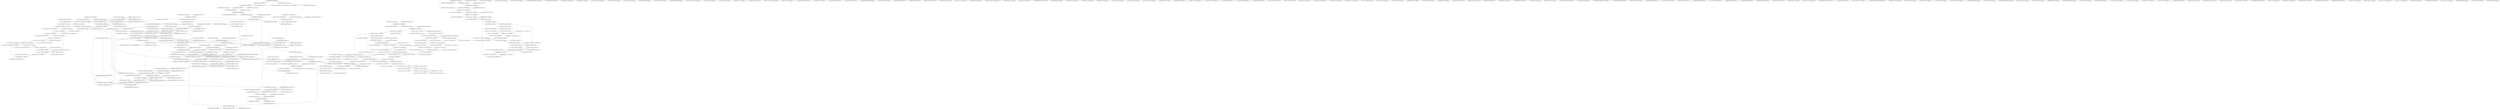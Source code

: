 digraph G {
    "010000000000000000010000000000000000000_37-75:26-LEN:39" -> "0000000000000000000000000000_57-85:15-LEN:28";
    "010000000000000000010000000000000000000_37-75:26-LEN:39" -> "00000000000000000000_57-76:830-LEN:20";
    "00000000000000110000000100_6-31:273-LEN:26" -> "0000000110000000100000_13-35:11-LEN:22";
    "00000000000000110000000100_6-31:273-LEN:26" -> "00000001100000001001_13-32:235-LEN:20";
    "00000000000001100000_7-27:11-LEN:20" -> "00000000000001100000_7-27:11-LEN:20";
    "00110001100000010000_55-75:11-LEN:20" -> "00110001100000010000_55-75:11-LEN:20";
    "0111100111000000110101_55-77:12-LEN:22" -> "0111100111000000110101_55-77:12-LEN:22";
    "001000010000000100111_14-34:179-LEN:21" -> "10000100000001001111_16-35:160-LEN:20";
    "001000010000000100111_14-34:179-LEN:21" -> "100001000000010011110100001111_16-46:12-LEN:30";
    "000010000000100111110100001_17-43:183-LEN:27" -> "00001001111101000011111101010001100001_25-63:15-LEN:38";
    "000010000000100111110100001_17-43:183-LEN:27" -> "00001001111101000011_25-44:173-LEN:20";
    "0000101000001100000001_51-73:11-LEN:22" -> "0000101000001100000001_51-73:11-LEN:22";
    "00000100000000000000000000_33-59:24-LEN:26" -> "00000000000000000000_41-60:938-LEN:20";
    "00000100000000000000000000_33-59:24-LEN:26" -> "0000000000000000000000000_41-66:12-LEN:25";
    "10000000000000010001100000_1-27:40-LEN:26" -> "00000000100011000000_8-28:49-LEN:20";
    "00000000000010000100_3-23:11-LEN:20" -> "000000000001000010000000_5-28:226-LEN:24";
    "0001000110010001000000000000000_22-53:16-LEN:31" -> "0001000000000000000000_34-56:36-LEN:22";
    "01010001100001100111_50-69:198-LEN:20" -> "1010001100001100111100_51-72:194-LEN:22";
    "01010001100001100111_50-69:198-LEN:20" -> "10100011000011001110011_51-74:12-LEN:23";
    "010000010001111111111_31-51:212-LEN:21" -> "000001000111111111100_33-53:244-LEN:21";
    "00000000000001010000110000000_42-71:11-LEN:29" -> "00000000000001010000110000000_42-71:11-LEN:29";
    "100000000011110000110110000100_1-31:17-LEN:30" -> "1110000110110000100101110100101_13-43:133-LEN:31";
    "0010000100000000000000_31-53:18-LEN:22" -> "000010000000000000000000000000_34-64:25-LEN:30";
    "1111010000111111101010_32-54:13-LEN:22" -> "1010000111111101010001_36-57:195-LEN:22";
    "00000000010000000000000_39-61:11-LEN:23" -> "00000000010000000000000_39-61:11-LEN:23";
    "0001100001100111100110_54-75:198-LEN:22" -> "110000110011110011011_57-77:197-LEN:21";
    "0001100001100111100110_54-75:198-LEN:22" -> "1100001100111100110111_57-79:11-LEN:22";
    "000110000001000011110_59-80:11-LEN:21" -> "000110000001000011110_59-80:11-LEN:21";
    "00000000000000000000_4-23:335-LEN:20" -> "00000000000000000000_5-24:351-LEN:20";
    "00000100000000000000000_32-55:19-LEN:23" -> "010000000000000000010000000000000000000_37-75:26-LEN:39";
    "00000100000000000000000_32-55:19-LEN:23" -> "01000000000000000000_37-56:811-LEN:20";
    "00000100000000000000000_32-55:19-LEN:23" -> "01000000000000000000000000000000000000_37-75:28-LEN:38";
    "00001000000000000000_33-53:20-LEN:20" -> "0001000000000000000000_34-56:36-LEN:22";
    "11000000000000100001_1-21:12-LEN:20" -> "11000000000000100001_1-21:12-LEN:20";
    "001110000001010111100101_61-85:12-LEN:24" -> "001110000001010111100101_61-85:12-LEN:24";
    "01000010000000000000_32-51:521-LEN:20" -> "10000100000000000000_33-52:520-LEN:20";
    "0000110000001000011110111_59-83:212-LEN:25" -> "000000100001111011111010_65-88:149-LEN:24";
    "1111101000001100001100_45-66:11-LEN:22" -> "1111101000001100001100_45-66:11-LEN:22";
    "0001000000000000000000000000000000_35-69:31-LEN:34" -> "000000000000000000000000000000000000_51-87:23-LEN:36";
    "0001000000000000000000000000000000_35-69:31-LEN:34" -> "00000000000000000000_51-70:798-LEN:20";
    "00000000000010000000000000_26-52:11-LEN:26" -> "00000100000000000000_33-53:32-LEN:20";
    "00001100000000100011_59-78:392-LEN:20" -> "000110000000010001111000_60-83:353-LEN:24";
    "00001100000000100011_59-78:392-LEN:20" -> "00011000000001000111000000_60-86:13-LEN:26";
    "0000000000000000000000_35-57:31-LEN:22" -> "00000000000000000000_39-59:21-LEN:20";
    "0000000000000000000000_35-57:31-LEN:22" -> "00000000000000000000_39-58:850-LEN:20";
    "10100001111110101000110000110011_36-68:13-LEN:32" -> "01010001100001100111_50-69:198-LEN:20";
    "10100001111110101000110000110011_36-68:13-LEN:32" -> "010100011000011001110011011_50-77:14-LEN:27";
    "00000001000000010001111111111_22-51:12-LEN:29" -> "000001000111111111100_33-53:244-LEN:21";
    "0110010000100000000000_28-49:197-LEN:22" -> "00100001000000000000_31-50:406-LEN:20";
    "0110010000100000000000_28-49:197-LEN:22" -> "0010000100000000000000_31-53:18-LEN:22";
    "00000100100000100011_24-43:246-LEN:20" -> "00001001000001000111_25-44:210-LEN:20";
    "00000100100000100011_24-43:246-LEN:20" -> "00001001000001000111111111000001100001_25-63:15-LEN:38";
    "0000000111011100000110010000_9-36:168-LEN:28" -> "10111000001100100000_18-37:193-LEN:20";
    "00000000000000000000_3-22:282-LEN:20" -> "00000000000000000000_4-23:335-LEN:20";
    "00000000000000000000_3-22:282-LEN:20" -> "000000000000000000000_4-25:11-LEN:21";
    "00001001000001000111_25-44:210-LEN:20" -> "00010010000010001110_26-45:14-LEN:20";
    "00001001000001000111_25-44:210-LEN:20" -> "000100100000100011111_26-46:200-LEN:21";
    "000001000111111111000_33-54:11-LEN:21" -> "000001000111111111000_33-54:11-LEN:21";
    "000010000000000000100_34-54:12-LEN:21" -> "000010000000000000100_34-54:12-LEN:21";
    "101000011001110101000_36-56:11-LEN:21" -> "101000011001110101000_36-56:11-LEN:21";
    "00000010001111000000_67-86:400-LEN:20" -> "000001000111100000000_68-88:227-LEN:21";
    "00000010001111000000_67-86:400-LEN:20" -> "000001000111100000011_68-88:51-LEN:21";
    "10000000000000000001000000010000001000111100000_39-85:137-LEN:47" -> "00000010001111000000_67-86:400-LEN:20";
    "000110000000010001111000_60-83:353-LEN:24" -> "000000001000111100000_65-85:344-LEN:21";
    "000110000000010001111000_60-83:353-LEN:24" -> "000000001000111100000_65-86:12-LEN:21";
    "000000000000000000000000_42-66:11-LEN:24" -> "000000000000000000000000_42-66:11-LEN:24";
    "01100001101001000011100000000000000000_19-56:118-LEN:38" -> "11000000000000000000_38-57:159-LEN:20";
    "00010001100001001010100001000000000000_13-50:57-LEN:38" -> "01000010000000000000_32-51:521-LEN:20";
    "00010001100001001010100001000000000000_13-50:57-LEN:38" -> "010000100000000000000_32-53:19-LEN:21";
    "000001000000000000000000000000000_33-66:20-LEN:33" -> "00000000000000000000000000000000_48-80:18-LEN:32";
    "000001000000000000000000000000000_33-66:20-LEN:33" -> "000000000000000000010000000_48-74:15-LEN:27";
    "000001000000000000000000000000000_33-66:20-LEN:33" -> "00000000000000000000_48-67:776-LEN:20";
    "00000000000000000000_5-24:351-LEN:20" -> "000000000000000000000_6-26:380-LEN:21";
    "010011111010000111111010100011000_28-61:16-LEN:33" -> "011111101010001100001100_42-66:24-LEN:24";
    "000100000000000000000000000_35-62:27-LEN:27" -> "00000000000000000000_44-63:887-LEN:20";
    "000100000000000000000000000_35-62:27-LEN:27" -> "0000000000000000000000000000000000000_44-81:14-LEN:37";
    "000100000000000000000000000_35-62:27-LEN:27" -> "0000000000000000000110000000010_44-74:37-LEN:31";
    "0001010110010000100000000_22-46:14-LEN:25" -> "0110010000100000000000_28-49:197-LEN:22";
    "1010000111111101010001_36-57:195-LEN:22" -> "0000111111101010001100_39-60:211-LEN:22";
    "1000000000111110000110_1-22:179-LEN:22" -> "0000000111110000110000000100101110100101_4-43:99-LEN:40";
    "1000000000111110000110_1-22:179-LEN:22" -> "0000000111110000110110000100_4-31:137-LEN:28";
    "00000001001000001000_22-41:246-LEN:20" -> "00000010010000010001_23-42:262-LEN:20";
    "00000001001000001000_22-41:246-LEN:20" -> "00000010010000010000_23-42:16-LEN:20";
    "010000100000000000000_32-53:11-LEN:21" -> "0000100000000000000000000000000_34-65:24-LEN:31";
    "0000011000011000000100001_52-76:277-LEN:25" -> "10000110000001000010_58-77:13-LEN:20";
    "0000011000011000000100001_52-76:277-LEN:25" -> "10000110000001000011_58-77:282-LEN:20";
    "1010000000000000000110_1-22:188-LEN:22" -> "000000000000000011000_4-24:246-LEN:21";
    "1010000000000000000110_1-22:188-LEN:22" -> "0000000000000000110000001001000_4-35:13-LEN:31";
    "110111000001001000001000000000_17-47:20-LEN:30" -> "100100000100000000000_29-49:267-LEN:21";
    "000000000000000000000_6-26:380-LEN:21" -> "00000000000000000000000000000_8-37:12-LEN:29";
    "000000000000000000000_6-26:380-LEN:21" -> "0000000000000000000000000_8-32:364-LEN:25";
    "01001000000001111111111000001_28-57:13-LEN:29" -> "0001111111111000001100001_39-63:240-LEN:25";
    "000010010111010101111111010_25-52:12-LEN:27" -> "000010010111010101111111010_25-52:12-LEN:27";
    "01111111101000110000_42-62:11-LEN:20" -> "01111111101000110000_42-62:11-LEN:20";
    "11100000111111101010_34-54:11-LEN:20" -> "11100000111111101010_34-54:11-LEN:20";
    "00000001000000011011100000110010000_1-36:15-LEN:35" -> "10111000001100100000_18-37:193-LEN:20";
    "000000000001000010000000_5-28:226-LEN:24" -> "00000010000100000000011_10-33:11-LEN:23";
    "000000000001000010000000_5-28:226-LEN:24" -> "00000010000100000001001_10-32:208-LEN:23";
    "001000000000000000010_36-56:317-LEN:21" -> "10000000000000000101_38-57:316-LEN:20";
    "001000000000000000010_36-56:317-LEN:21" -> "100000000000000001000000011_38-64:20-LEN:27";
    "10000100000001001111_16-35:160-LEN:20" -> "000010000000100111110100001_17-43:183-LEN:27";
    "10000100000001001111_16-35:160-LEN:20" -> "00001000000010011110_17-37:11-LEN:20";
    "00011111111110000001000011000000100001_39-76:14-LEN:38" -> "10000110000001000010_58-77:13-LEN:20";
    "00011111111110000001000011000000100001_39-76:14-LEN:38" -> "10000110000001000011_58-77:282-LEN:20";
    "00100101101001011111_27-47:11-LEN:20" -> "00100101101001011111_27-47:11-LEN:20";
    "001000000011101100000_6-27:12-LEN:21" -> "001000000011101100000_6-27:12-LEN:21";
    "0000100101101001011111110101_25-53:13-LEN:28" -> "0000100101101001011111110101_25-53:13-LEN:28";
    "00000000011111000110_2-22:11-LEN:20" -> "00000000011111000110_2-22:11-LEN:20";
    "000001000000000000000000000000_33-63:15-LEN:30" -> "00000000000000000000000000000000000000_45-83:20-LEN:38";
    "000001000000000000000000000000_33-63:15-LEN:30" -> "00000000000000000000_45-64:885-LEN:20";
    "0000000000000000000000_1-23:15-LEN:22" -> "00000000000000000000_5-24:351-LEN:20";
    "0000000000000000000000000000_44-72:13-LEN:28" -> "000000000000000000000_54-74:771-LEN:21";
    "0000000000000000000000000000_44-72:13-LEN:28" -> "0000000000000000000000000000000_54-85:22-LEN:31";
    "11110011100000011010111_57-79:141-LEN:23" -> "0011100000011010111100101010_61-88:115-LEN:28";
    "00000000000000000000000000000000000000_45-83:20-LEN:38" -> "00000000000000000000_65-84:525-LEN:20";
    "1011111110010001100001100_41-66:12-LEN:25" -> "1011111110010001100001100_41-66:12-LEN:25";
    "00000000000000000000_52-71:795-LEN:20" -> "00000000000000000000000000000000_53-85:16-LEN:32";
    "00000000000000000000_52-71:795-LEN:20" -> "00000000000000000000_53-72:772-LEN:20";
    "10000000110000000010_55-74:11-LEN:20" -> "000000011000000001000_56-76:49-LEN:21";
    "100111000000110101110_60-81:11-LEN:21" -> "100111000000110101110_60-81:11-LEN:21";
    "0000000000100000000000000_28-53:15-LEN:25" -> "0000100000000000000000000000000_34-65:24-LEN:31";
    "00010111001110000001101_53-75:11-LEN:23" -> "00010111001110000001101_53-75:11-LEN:23";
    "10000000000000000000_38-57:730-LEN:20" -> "00000000000000000000_39-59:21-LEN:20";
    "10000000000000000000_38-57:730-LEN:20" -> "00000000000000000000_39-58:850-LEN:20";
    "0010000000000000000000_31-53:18-LEN:22" -> "00000000000000000000_34-54:75-LEN:20";
    "00000000000101000001_44-63:325-LEN:20" -> "00000000001010000011000000_45-70:300-LEN:26";
    "00000000000101000001_44-63:325-LEN:20" -> "000000000010100000100000000100011_45-78:16-LEN:33";
    "000100101110000101001_23-44:11-LEN:21" -> "000100101110000101001_23-44:11-LEN:21";
    "0000000000000000000000000000_5-33:12-LEN:28" -> "0000000000000000000000000000_5-33:12-LEN:28";
    "001000111010010111111101_27-51:14-LEN:24" -> "011101001011111110101_33-53:261-LEN:21";
    "00001000111111111100_33-53:11-LEN:20" -> "00010001111111111000001_35-57:234-LEN:23";
    "0011000011000001000011_55-77:11-LEN:22" -> "0011000011000001000011_55-77:11-LEN:22";
    "0010000100000000000000_31-53:11-LEN:22" -> "00001000000000000000000000_34-60:23-LEN:26";
    "000000000001000000000_41-61:11-LEN:21" -> "000000000001000000000_41-61:11-LEN:21";
    "00000000000000000000_41-60:938-LEN:20" -> "000000000000000000000000_42-66:13-LEN:24";
    "00000000000000000000_41-60:938-LEN:20" -> "00000000000000000000_42-61:909-LEN:20";
    "00000000000000000000_1-21:12-LEN:20" -> "00000000000000000000_1-21:12-LEN:20";
    "00000000000000000000_44-63:887-LEN:20" -> "00000000000000000000000000000000000000_45-83:20-LEN:38";
    "00000000000000000000_44-63:887-LEN:20" -> "00000000000000000000_45-64:885-LEN:20";
    "00000001110001110001000_4-28:12-LEN:23" -> "00000001110001110001000_4-28:12-LEN:23";
    "0000000100011000000000000001001010000000000000000000_9-62:38-LEN:52" -> "00000000000000000000_44-63:887-LEN:20";
    "0000000100011000000000000001001010000000000000000000_9-62:38-LEN:52" -> "0000000000000000000000000000000000000_44-81:14-LEN:37";
    "0000000100011000000000000001001010000000000000000000_9-62:38-LEN:52" -> "0000000000000000000110000000010_44-74:37-LEN:31";
    "00000000000000000000_34-54:75-LEN:20" -> "0000000000000000000000_35-57:31-LEN:22";
    "00000000000000000000_34-54:75-LEN:20" -> "0000000000000000000101_35-57:25-LEN:22";
    "0001010000011000000001000_52-76:289-LEN:25" -> "0000011000000001000011100000000_58-88:16-LEN:31";
    "0001010000011000000001000_52-76:289-LEN:25" -> "00000110000000010001_58-77:331-LEN:20";
    "100000000100011000010_7-27:226-LEN:21" -> "00000001000110000100_9-28:297-LEN:20";
    "00000000000000000000_66-85:532-LEN:20" -> "000000000000000000000_67-88:16-LEN:21";
    "00000000000000000000_66-85:532-LEN:20" -> "0000000000000000000000_67-88:247-LEN:22";
    "00000000000000000000_66-85:532-LEN:20" -> "0000000000000000000100_67-88:175-LEN:22";
    "00000000000000000000_63-82:560-LEN:20" -> "00000000000000000000_64-83:514-LEN:20";
    "00000000000000000000_63-82:560-LEN:20" -> "0000000000000000000000_64-86:22-LEN:22";
    "00100001000000000000_31-50:406-LEN:20" -> "01000010000000000000_32-51:521-LEN:20";
    "00100001000000000000_31-50:406-LEN:20" -> "010000100000000000000_32-53:19-LEN:21";
    "0010001000000000000000_31-53:17-LEN:22" -> "00010000000000000000_34-54:41-LEN:20";
    "000001101000001000000_23-44:12-LEN:21" -> "000001101000001000000_23-44:12-LEN:21";
    "01011010010111111101_31-51:11-LEN:20" -> "01011010010111111101_31-51:11-LEN:20";
    "000011001000001000000000_24-47:226-LEN:24" -> "100100000100000000000_29-49:267-LEN:21";
    "00001001111101000011111101010001100001_25-63:15-LEN:38" -> "111110101000110000100_45-66:21-LEN:21";
    "00001001111101000011111101010001100001_25-63:15-LEN:38" -> "111110101000110000110_45-65:316-LEN:21";
    "011111101010001100001100_42-66:24-LEN:24" -> "110101000110000110000000010001_48-77:142-LEN:30";
    "011111101010001100001100_42-66:24-LEN:24" -> "110101000110000110011_48-68:198-LEN:21";
    "000000000000000000000000000000000000000_19-57:101-LEN:39" -> "00000000000000000000_39-59:21-LEN:20";
    "000000000000000000000000000000000000000_19-57:101-LEN:39" -> "00000000000000000000_39-58:850-LEN:20";
    "100100000000100010000_4-25:11-LEN:21" -> "100100000000100010000_4-25:11-LEN:21";
    "00000001001111100000111111101_22-51:13-LEN:29" -> "00000001001111100000111111101_22-51:13-LEN:29";
    "000100100000100011111_26-46:200-LEN:21" -> "010010000010001111111_28-48:189-LEN:21";
    "000100100000100011111_26-46:200-LEN:21" -> "01001000001000111111111000001100001100_28-66:26-LEN:38";
    "000000000000000000000000_14-37:327-LEN:24" -> "000000000000000000000000000000000000000_19-57:101-LEN:39";
    "000000000000000000000000_14-37:327-LEN:24" -> "00000000000000000001_19-38:259-LEN:20";
    "0000000100011000100101_9-31:11-LEN:22" -> "0000000100011000100101_9-31:11-LEN:22";
    "01110000101001111110_30-50:11-LEN:20" -> "01110000101001111110_30-50:11-LEN:20";
    "1110101000110000100000000100011_47-78:13-LEN:31" -> "000010000000010001111000_59-83:22-LEN:24";
    "0100000000000000011000_2-24:13-LEN:22" -> "00000000000000110000000100_6-31:273-LEN:26";
    "010111000010110011111_28-48:168-LEN:21" -> "0111000010110011111101_30-51:186-LEN:22";
    "010111000010110011111_28-48:168-LEN:21" -> "0111000010110011111011000111_30-58:14-LEN:28";
    "00010000000000000000_35-54:1365-LEN:20" -> "001000000000000000010_36-56:317-LEN:21";
    "00010000000000000000_35-54:1365-LEN:20" -> "00100000000000000000_36-55:837-LEN:20";
    "00010000000000000000_35-54:1365-LEN:20" -> "00100000000000000000100000_36-62:19-LEN:26";
    "10000100000000000000_33-52:520-LEN:20" -> "00001000000000000000_34-54:19-LEN:20";
    "10000100000000000000_33-52:520-LEN:20" -> "00001000000000000000_34-53:1355-LEN:20";
    "000000000000000000000000000_8-35:11-LEN:27" -> "000000000000000000000000000_8-35:11-LEN:27";
    "00000000000000000000_17-37:12-LEN:20" -> "00000000000000000000_17-37:12-LEN:20";
    "00000010000000000000_32-51:376-LEN:20" -> "000001000000000000000_33-54:17-LEN:21";
    "00000010000000000000_32-51:376-LEN:20" -> "00000100000000000000_33-52:689-LEN:20";
    "0000000000000000000101_35-57:25-LEN:22" -> "000000000000000010100000_39-62:345-LEN:24";
    "100000100011000010100_10-31:11-LEN:21" -> "100000100011000010100_10-31:11-LEN:21";
    "10111111010100011000_41-61:12-LEN:20" -> "011111101010001100001100_42-66:24-LEN:24";
    "11101010001100001100_47-66:351-LEN:20" -> "110101000110000110000000010001_48-77:142-LEN:30";
    "11101010001100001100_47-66:351-LEN:20" -> "110101000110000110011_48-68:198-LEN:21";
    "100000010000000100011000010_1-27:53-LEN:27" -> "00000001000110000100_9-28:297-LEN:20";
    "11000000000000010000100_1-23:191-LEN:23" -> "000000000001000010000000_5-28:226-LEN:24";
    "100000010000111011111_64-85:11-LEN:21" -> "100000010000111011111_64-85:11-LEN:21";
    "00000000100011000000_8-28:49-LEN:20" -> "0000000100011000000000000001001010000000000000000000_9-62:38-LEN:52";
    "00000000100011000000_8-28:49-LEN:20" -> "00000001000110000001011_9-32:12-LEN:23";
    "00000000001010000011000000_45-70:300-LEN:26" -> "000101000001100000001_52-73:12-LEN:21";
    "00000000001010000011000000_45-70:300-LEN:26" -> "0001010000011000000001000_52-76:289-LEN:25";
    "000000010001100010010_9-30:11-LEN:21" -> "000000010001100010010_9-30:11-LEN:21";
    "10010000100000000000000_29-52:11-LEN:23" -> "00001000000000000000_34-54:19-LEN:20";
    "10010000100000000000000_29-52:11-LEN:23" -> "00001000000000000000_34-53:1355-LEN:20";
    "011101001011111110101_33-53:261-LEN:21" -> "11010010111111101011001110101100000001100011_35-78:134-LEN:44";
    "011101001011111110101_33-53:261-LEN:21" -> "11010010111111101010001100_35-60:123-LEN:26";
    "0011111110100001100001100111100_41-72:14-LEN:31" -> "0001100001100111100110_54-75:198-LEN:22";
    "0011111110100001100001100111100_41-72:14-LEN:31" -> "000110000110011110010111110_54-81:12-LEN:27";
    "010000111111101000011_37-58:14-LEN:21" -> "010000111111101000011_37-58:14-LEN:21";
    "1001011100001010011111_26-48:11-LEN:22" -> "1001011100001010011111_26-48:11-LEN:22";
    "10011111101100011110011100000011010111_41-79:19-LEN:38" -> "0011100000011010111100101010_61-88:115-LEN:28";
    "10011111101100011110011_41-64:12-LEN:23" -> "10011111101100011110011_41-64:12-LEN:23";
    "000000010000000000000_30-51:18-LEN:21" -> "000001000000000000000_33-54:17-LEN:21";
    "000000010000000000000_30-51:18-LEN:21" -> "00000100000000000000_33-52:689-LEN:20";
    "10000000010011000010_7-27:11-LEN:20" -> "10000000010011000010_7-27:11-LEN:20";
    "0000000000000000100000000000_22-49:287-LEN:28" -> "000000010000000000000_31-52:12-LEN:21";
    "0000000000000000100000000000_22-49:287-LEN:28" -> "00000001000000000000_31-50:349-LEN:20";
    "01100000001000111100_62-82:11-LEN:20" -> "01100000001000111100_62-82:11-LEN:20";
    "010010000010001111111_28-48:189-LEN:21" -> "00100000100011111111_30-49:194-LEN:20";
    "010010000010001111111_28-48:189-LEN:21" -> "001000001000111111111000_30-54:15-LEN:24";
    "00000010010000010001_23-42:262-LEN:20" -> "00000100100000100011_24-43:246-LEN:20";
    "00000010010000010001_23-42:262-LEN:20" -> "00000100100000100011_24-44:11-LEN:20";
    "00000000000000000000000000000000_39-71:13-LEN:32" -> "00000000000000000000000000000000_53-85:16-LEN:32";
    "00000000000000000000000000000000_39-71:13-LEN:32" -> "00000000000000000000_53-72:772-LEN:20";
    "10000110000001000011_58-77:282-LEN:20" -> "0000110000001000011110111_59-83:212-LEN:25";
    "10000110000001000011_58-77:282-LEN:20" -> "0000110000001000011101_59-81:12-LEN:22";
    "10000000001111101000011_21-44:12-LEN:23" -> "10000000001111101000011_21-44:12-LEN:23";
    "01111101000011011101010_31-54:12-LEN:23" -> "01111101000011011101010_31-54:12-LEN:23";
    "00000000000000000000_50-69:788-LEN:20" -> "000000000000000000000000000000000000_51-87:23-LEN:36";
    "00000000000000000000_50-69:788-LEN:20" -> "00000000000000000000_51-70:798-LEN:20";
    "00000010000000000000_32-52:11-LEN:20" -> "00000100000000000000000000_33-59:24-LEN:26";
    "00000000000000000000_64-83:514-LEN:20" -> "00000000000000000000_65-84:525-LEN:20";
    "010000100000000000000_32-53:19-LEN:21" -> "000010000000000000000000000000000000_34-70:17-LEN:36";
    "000000000000000000000_54-74:771-LEN:21" -> "00000000000000000000000000000_56-85:15-LEN:29";
    "000000000000000000000_54-74:771-LEN:21" -> "00000000000000000000_56-75:801-LEN:20";
    "11110110001110000000_67-86:11-LEN:20" -> "11110110001110000000_67-86:11-LEN:20";
    "011111110101000100001100_42-66:15-LEN:24" -> "011111110101000100001100_42-66:15-LEN:24";
    "00000000000000000000_1-20:307-LEN:20" -> "00000000000000000000_2-21:286-LEN:20";
    "00000000000000000000_1-20:307-LEN:20" -> "000000000000000000010000_2-25:40-LEN:24";
    "00000000000000000000_43-62:922-LEN:20" -> "00000000000000000000_44-63:887-LEN:20";
    "00000000000000000000_43-62:922-LEN:20" -> "0000000000000000000000000000000000000_44-81:14-LEN:37";
    "00000000000000000000_43-62:922-LEN:20" -> "0000000000000000000110000000010_44-74:37-LEN:31";
    "00000000000000000000_2-21:286-LEN:20" -> "00000000000000000000_3-22:282-LEN:20";
    "00000000000000000000_2-21:286-LEN:20" -> "000000000000000000000_3-24:11-LEN:21";
    "000100101110100101111_26-46:221-LEN:21" -> "010010111010010111111010110011_28-58:16-LEN:30";
    "000100101110100101111_26-46:221-LEN:21" -> "010010111010010111111_28-48:219-LEN:21";
    "000000000000000010100000_39-62:345-LEN:24" -> "00000000000101000001_44-63:325-LEN:20";
    "000000000000000010100000_39-62:345-LEN:24" -> "000000000001010000010000000010_44-74:12-LEN:30";
    "000000000010100000100000000100011_45-78:16-LEN:33" -> "000010000000010001111000_59-83:22-LEN:24";
    "00000111111101010001_37-57:11-LEN:20" -> "0000111111101010001100_39-60:211-LEN:22";
    "000000100000000000000_32-53:13-LEN:21" -> "000010000000000000000000000000000000_34-70:17-LEN:36";
    "00010010000000010001100_1-23:166-LEN:23" -> "001000000001000110000_5-25:216-LEN:21";
    "0100001100000000000000000_31-56:12-LEN:25" -> "11000000000000000000_38-57:159-LEN:20";
    "00001000000000000000000000_34-60:23-LEN:26" -> "000000000000000000000000_42-66:13-LEN:24";
    "00001000000000000000000000_34-60:23-LEN:26" -> "00000000000000000000_42-61:909-LEN:20";
    "011111110101000110000_42-62:352-LEN:21" -> "111111010100011000010011_44-68:14-LEN:24";
    "011111110101000110000_42-62:352-LEN:21" -> "11111101010001100001_44-63:310-LEN:20";
    "011110100001111111010_31-52:11-LEN:21" -> "11101000011111110100_34-54:12-LEN:20";
    "011110100001111111010_31-52:11-LEN:21" -> "111010000111111101010_34-54:214-LEN:21";
    "000010000000000100000_34-54:12-LEN:21" -> "000010000000000100000_34-54:12-LEN:21";
    "11000100110010000100000000_20-46:12-LEN:26" -> "0110010000100000000000_28-49:197-LEN:22";
    "0011101011000000010001_55-77:11-LEN:22" -> "0011101011000000010001_55-77:11-LEN:22";
    "01111100000110000110_46-65:19-LEN:20" -> "11111000001100001100_47-66:266-LEN:20";
    "11010010111111101011001110101100000001100011_35-78:134-LEN:44" -> "01011000000011000111100000000_60-88:121-LEN:29";
    "010010111010010111111_28-48:219-LEN:21" -> "001011101001011111101010_30-54:15-LEN:24";
    "010010111010010111111_28-48:219-LEN:21" -> "0010111010010111111101_30-51:232-LEN:22";
    "010000010000000000000_31-51:310-LEN:21" -> "000001000000000000000_33-54:17-LEN:21";
    "010000010000000000000_31-51:310-LEN:21" -> "00000100000000000000_33-52:689-LEN:20";
    "100000010010000010001_21-42:12-LEN:21" -> "00000100100000100011_24-43:246-LEN:20";
    "100000010010000010001_21-42:12-LEN:21" -> "00000100100000100011_24-44:11-LEN:20";
    "00000000000000000000_39-59:21-LEN:20" -> "0000000000000000000000000_40-65:36-LEN:25";
    "100000000011111000111000_1-24:121-LEN:24" -> "00000111110001110001000110_6-31:85-LEN:26";
    "100000000011111000111000_1-24:121-LEN:24" -> "00000111110001110000000100_6-31:76-LEN:26";
    "0000110011000001000110000110100100001_1-37:89-LEN:37" -> "01100001101001000011_19-39:11-LEN:20";
    "0000110011000001000110000110100100001_1-37:89-LEN:37" -> "01100001101001000011100000000000000000_19-56:118-LEN:38";
    "0000001000110000100101_10-31:274-LEN:22" -> "00010001100001001010100001000000000000_13-50:57-LEN:38";
    "0000001000110000100101_10-31:274-LEN:22" -> "0001000110000100101110000101100_13-43:183-LEN:31";
    "00010000000100100000100_17-40:11-LEN:23" -> "00000001001000001000_22-41:246-LEN:20";
    "00000100000000000000_33-53:32-LEN:20" -> "00001000000000000000_34-54:54-LEN:20";
    "000001100011100000001_6-29:11-LEN:21" -> "000001100011100000001_6-29:11-LEN:21";
    "00000000000000000000000000000000001_3-38:15-LEN:35" -> "000000000000000000100_20-40:275-LEN:21";
    "00000000111110000110_2-22:11-LEN:20" -> "00000000111110000110_2-22:11-LEN:20";
    "000100111110100001111_26-46:162-LEN:21" -> "010011111010000111111010100011000_28-61:16-LEN:33";
    "000100111110100001111_26-46:162-LEN:21" -> "010011111010000111111_28-48:158-LEN:21";
    "00000100000000000000_33-53:26-LEN:20" -> "00001000000000000000_34-54:54-LEN:20";
    "00001001011101001011_25-44:225-LEN:20" -> "00010010111010010110_26-45:14-LEN:20";
    "00001001011101001011_25-44:225-LEN:20" -> "000100101110100101111_26-46:221-LEN:21";
    "00000000000000000000000000000000_48-80:13-LEN:32" -> "00000000000000000000_62-81:622-LEN:20";
    "01100111110110001111100_39-62:11-LEN:23" -> "01100111110110001111100_39-62:11-LEN:23";
    "110101000110000110000000010001_48-77:142-LEN:30" -> "00001100000000100011_59-78:392-LEN:20";
    "110101000110000110000000010001_48-77:142-LEN:30" -> "0000110000000010001110000000_59-87:17-LEN:28";
    "000000010000000111011100000_1-27:190-LEN:27" -> "0000000111011100000110010000_9-36:168-LEN:28";
    "000000010000000111011100000_1-27:190-LEN:27" -> "00000001110111000001001_9-32:15-LEN:23";
    "1110001110001000110010000100000000_13-46:131-LEN:34" -> "0110010000100000000000_28-49:197-LEN:22";
    "110000011000011000000_50-70:290-LEN:21" -> "0000011000011000000100001_52-76:277-LEN:25";
    "110000011000011000000_50-70:290-LEN:21" -> "0000011000011000000000011110111110_52-86:16-LEN:34";
    "000000000000000000000_3-24:14-LEN:21" -> "000000000000000000000_6-26:380-LEN:21";
    "001000110000001011100_14-35:11-LEN:21" -> "001000110000001011100_14-35:11-LEN:21";
    "00011000011001110011011_54-77:12-LEN:23" -> "00011000011001110011011_54-77:12-LEN:23";
    "10000000000000000101_38-57:316-LEN:20" -> "000000000000000010100000_39-62:345-LEN:24";
    "100111111011000111110011_41-64:150-LEN:24" -> "1111011000111110011000000110101111001_46-83:13-LEN:37";
    "100111111011000111110011_41-64:150-LEN:24" -> "11110110001111100111000_46-68:134-LEN:23";
    "0001111111111000001100001_39-63:240-LEN:25" -> "11111110000011000010000001000011110111_45-83:19-LEN:38";
    "0001111111111000001100001_39-63:240-LEN:25" -> "111111100000110000110_45-65:238-LEN:21";
    "01000000000000000010_36-56:12-LEN:20" -> "10000000000000000101_38-57:316-LEN:20";
    "01000000000000000010_36-56:12-LEN:20" -> "100000000000000001000000011_38-64:20-LEN:27";
    "1010001100001100111100_51-72:194-LEN:22" -> "0001100001100111100110_54-75:198-LEN:22";
    "1010001100001100111100_51-72:194-LEN:22" -> "000110000110011110010111110_54-81:12-LEN:27";
    "10000000000000000000_39-59:11-LEN:20" -> "0000000000000000000000000_40-65:36-LEN:25";
    "11010010111111101010001100_35-60:123-LEN:26" -> "011111110101000110000_42-62:352-LEN:21";
    "00010001111111111000001_35-57:234-LEN:23" -> "0001111111111000001100001_39-63:240-LEN:25";
    "11111000001100001100_47-66:266-LEN:20" -> "111100000110000110000_48-68:273-LEN:21";
    "000000000000000000000000000000_49-79:12-LEN:30" -> "00000000000000000000_61-80:688-LEN:20";
    "111010000111111101010_34-54:214-LEN:21" -> "1010000111111101010001_36-57:195-LEN:22";
    "0000100000000000000000000000000000_34-68:14-LEN:34" -> "00000000000000000000_50-69:788-LEN:20";
    "0000100000000000000000000000000000_34-68:14-LEN:34" -> "00000000000000000000000_50-73:12-LEN:23";
    "00000000000000000000_49-68:780-LEN:20" -> "00000000000000000000_50-69:788-LEN:20";
    "00000000000000000000_49-68:780-LEN:20" -> "00000000000000000000000_50-73:12-LEN:23";
    "11001110011011111000_63-83:11-LEN:20" -> "11001110011011111000_63-83:11-LEN:20";
    "001100111010100011000011_41-64:15-LEN:24" -> "01110101000110000110_46-65:33-LEN:20";
    "00000000000000000000_65-84:525-LEN:20" -> "00000000000000000000_66-85:532-LEN:20";
    "00000000000000000000_60-79:683-LEN:20" -> "00000000000000000000_61-80:688-LEN:20";
    "00000001000110000100_9-28:297-LEN:20" -> "0000001000110000100101_10-31:274-LEN:22";
    "00000001000110000100_9-28:297-LEN:20" -> "0000001000110000100011_10-32:14-LEN:22";
    "00101001111110110001111_36-59:12-LEN:23" -> "10011111101100011110011100000011010111_41-79:19-LEN:38";
    "00101001111110110001111_36-59:12-LEN:23" -> "100111111011000111110011_41-64:150-LEN:24";
    "00001001000001000111111111000001100001_25-63:15-LEN:38" -> "11111110000011000010000001000011110111_45-83:19-LEN:38";
    "00001001000001000111111111000001100001_25-63:15-LEN:38" -> "111111100000110000110_45-65:238-LEN:21";
    "1111101100011111001110_44-66:11-LEN:22" -> "1111101100011111001110_44-66:11-LEN:22";
    "10000000010001100000_7-27:14-LEN:20" -> "00000000100011000000_8-28:49-LEN:20";
    "00001000000000000000_33-53:15-LEN:20" -> "00010000000000000000_34-54:41-LEN:20";
    "00011000010100100001_17-37:11-LEN:20" -> "00011000010100100001_17-37:11-LEN:20";
    "010000010000000010001_56-77:13-LEN:21" -> "010000010000000010001_56-77:13-LEN:21";
    "11001111110110001111_40-59:147-LEN:20" -> "10011111101100011110011100000011010111_41-79:19-LEN:38";
    "11001111110110001111_40-59:147-LEN:20" -> "100111111011000111110011_41-64:150-LEN:24";
    "00001100000001000111_59-79:11-LEN:20" -> "00001100000001000111_59-79:11-LEN:20";
    "000000001000111100000_65-85:344-LEN:21" -> "00000010001111000000_67-86:400-LEN:20";
    "10110001111100111000_48-68:12-LEN:20" -> "0110001111100111000000_50-71:154-LEN:22";
    "00000011111000111000_4-24:13-LEN:20" -> "00000111110001110001000110_6-31:85-LEN:26";
    "00000011111000111000_4-24:13-LEN:20" -> "00000111110001110000000100_6-31:76-LEN:26";
    "111110101000110000100_45-66:21-LEN:21" -> "1110101000110000100000000100011_47-78:13-LEN:31";
    "111110101000110000100_45-66:21-LEN:21" -> "11101010001100001001111001_47-73:12-LEN:26";
    "00100001000000000000_31-51:12-LEN:20" -> "00100001000000000000_31-51:12-LEN:20";
    "10000101100111111011000_33-55:193-LEN:23" -> "0101100111111011000111_37-59:13-LEN:22";
    "10000101100111111011000_33-55:193-LEN:23" -> "0101100111111011000111_37-58:157-LEN:22";
    "001100001000000100001_55-76:11-LEN:21" -> "001100001000000100001_55-76:11-LEN:21";
    "11111100000110000110000_45-68:11-LEN:23" -> "110000011000011000000_50-70:290-LEN:21";
    "11111101010001100001_44-63:310-LEN:20" -> "111110101000110000100_45-66:21-LEN:21";
    "11111101010001100001_44-63:310-LEN:20" -> "111110101000110000110_45-65:316-LEN:21";
    "00011111001110000001_53-72:161-LEN:20" -> "0011111001110000001101_54-75:148-LEN:22";
    "00011111001110000001_53-72:161-LEN:20" -> "00111110011100000010101111_54-80:12-LEN:26";
    "011100000110010000000000000000000_19-52:17-LEN:33" -> "00000000000000000000_33-53:45-LEN:20";
    "00011111010000111111_28-48:11-LEN:20" -> "00111110100001111111010_30-52:181-LEN:23";
    "0100000001001111010000_20-42:12-LEN:22" -> "0100000001001111010000_20-42:12-LEN:22";
    "0110000000100100000100_19-40:228-LEN:22" -> "00000001001000001000_22-41:246-LEN:20";
    "00100000000000000000_36-56:11-LEN:20" -> "00100000000000000000_36-56:11-LEN:20";
    "10000000001111000111000_1-24:25-LEN:23" -> "00000011110001110001000110_5-31:17-LEN:26";
    "10000000001111000111000_1-24:25-LEN:23" -> "00000011110001110000000100_5-31:16-LEN:26";
    "001000000000000000101_36-57:11-LEN:21" -> "001000000000000000101_36-57:11-LEN:21";
    "001010010000000000000000_31-54:18-LEN:24" -> "001000000000000000010_36-56:317-LEN:21";
    "001010010000000000000000_31-54:18-LEN:24" -> "00100000000000000000_36-55:837-LEN:20";
    "001010010000000000000000_31-54:18-LEN:24" -> "00100000000000000000100000_36-62:19-LEN:26";
    "00000000000000000000_57-76:830-LEN:20" -> "0000000000000000000000000000_58-86:15-LEN:28";
    "00000000000000000000_57-76:830-LEN:20" -> "00000000000000000000_58-77:811-LEN:20";
    "000000010000000000000_31-52:12-LEN:21" -> "00000100000000000000_33-53:26-LEN:20";
    "000001000000000000000_33-54:15-LEN:21" -> "000001000000000000000_33-54:15-LEN:21";
    "00000000000000000000_58-77:811-LEN:20" -> "00000000000000000000000000_59-85:16-LEN:26";
    "00000000000000000000_58-77:811-LEN:20" -> "00000000000000000000_59-78:702-LEN:20";
    "11101000011001110101_34-53:11-LEN:20" -> "11101000011001110101_34-53:11-LEN:20";
    "100101110000101100111_26-46:177-LEN:21" -> "0101110000101100111110110001111100111_28-65:16-LEN:37";
    "100101110000101100111_26-46:177-LEN:21" -> "010111000010110011111_28-48:168-LEN:21";
    "00000000000000000000_48-67:776-LEN:20" -> "00000000000000000000_49-68:780-LEN:20";
    "00000000000000000000_48-67:776-LEN:20" -> "000000000000000000000000_49-73:13-LEN:24";
    "000010000000000000000000000000000000_34-70:17-LEN:36" -> "00000000000000000000_52-71:795-LEN:20";
    "000010000000000000000000000000000000_34-70:17-LEN:36" -> "000000000000000000000000000000000_52-85:22-LEN:33";
    "11110110001111100111000_46-68:134-LEN:23" -> "0110001111100111000000_50-71:154-LEN:22";
    "00001000000000111110_17-37:11-LEN:20" -> "00001000000000111110_17-37:11-LEN:20";
    "00000111110001110001000110_6-31:85-LEN:26" -> "1110001110001000110010000100000000_13-46:131-LEN:34";
    "10100000110000000100011110_55-81:13-LEN:26" -> "10100000110000000100011110_55-81:13-LEN:26";
    "0000001000000000000000_31-53:13-LEN:22" -> "00010000000000000000_35-54:1365-LEN:20";
    "0000000000000000000000000000000_46-77:14-LEN:31" -> "00000000000000000000000000_59-85:16-LEN:26";
    "0000000000000000000000000000000_46-77:14-LEN:31" -> "00000000000000000000_59-78:702-LEN:20";
    "11111101010000100001100_44-66:11-LEN:23" -> "11111101010000100001100_44-66:11-LEN:23";
    "01000000000000000010000000100100000_2-37:14-LEN:35" -> "01000000000000000010000000100100000_2-37:14-LEN:35";
    "00000000000000000000000000_7-33:14-LEN:26" -> "00000000000000000000000000_7-33:14-LEN:26";
    "00000000000010000100000001001_3-32:15-LEN:29" -> "001000010000000100111_14-34:179-LEN:21";
    "011100000110010000010000_19-42:215-LEN:24" -> "000011001000001000000000_24-47:226-LEN:24";
    "011100000110010000010000_19-42:215-LEN:24" -> "0000110010000010000000000000_24-52:15-LEN:28";
    "00100000000000000000_36-55:837-LEN:20" -> "010000000000000000010000000000000000000_37-75:26-LEN:39";
    "00100000000000000000_36-55:837-LEN:20" -> "01000000000000000000_37-56:811-LEN:20";
    "00100000000000000000_36-55:837-LEN:20" -> "01000000000000000000000000000000000000_37-75:28-LEN:38";
    "00000011110001110001000110_5-31:17-LEN:26" -> "1110001110001000110010000100000000_13-46:131-LEN:34";
    "000000110000000100100000_14-37:227-LEN:24" -> "011000000010010000000011_19-43:14-LEN:24";
    "000000110000000100100000_14-37:227-LEN:24" -> "0110000000100100000100_19-40:228-LEN:22";
    "11111110000011000010000001000011110111_45-83:19-LEN:38" -> "000000100001111011111010_65-88:149-LEN:24";
    "00000000100010000100101_8-31:12-LEN:23" -> "00000000100010000100101_8-31:12-LEN:23";
    "010000100000000000000_32-53:17-LEN:21" -> "00001000000000000000_34-54:54-LEN:20";
    "000001000111111111100_33-53:244-LEN:21" -> "00010001111111111000001_35-57:234-LEN:23";
    "000100000000000000010100000_35-62:17-LEN:27" -> "00000000000101000001_44-63:325-LEN:20";
    "000100000000000000010100000_35-62:17-LEN:27" -> "000000000001010000010000000010_44-74:12-LEN:30";
    "01000010000000000000_31-51:12-LEN:20" -> "10000100000000000000_33-52:520-LEN:20";
    "000010000000000000000000000000_34-64:25-LEN:30" -> "00000000000000000001000000_46-71:12-LEN:26";
    "000010000000000000000000000000_34-64:25-LEN:30" -> "00000000000000000000000000000000000000_46-84:26-LEN:38";
    "000010000000000000000000000000_34-64:25-LEN:30" -> "00000000000000000000_46-65:871-LEN:20";
    "00100000100011111111_30-49:194-LEN:20" -> "010000010001111111111_31-51:212-LEN:21";
    "00100000100011111111_30-49:194-LEN:20" -> "01000001000111111111000_31-54:12-LEN:23";
    "0110010000010000000000000_27-52:15-LEN:25" -> "00000100000000000000000000_33-59:24-LEN:26";
    "00011000000000000000_34-54:12-LEN:20" -> "00011000000000000000_34-54:12-LEN:20";
    "01100011111001100000011_50-73:12-LEN:23" -> "01100011111001100000011_50-73:12-LEN:23";
    "110000011000011000000_49-70:11-LEN:21" -> "0000011000011000000100001_52-76:277-LEN:25";
    "110000011000011000000_49-70:11-LEN:21" -> "0000011000011000000000011110111110_52-86:16-LEN:34";
    "010000110000000010001_56-77:13-LEN:21" -> "00001100000000100011_59-78:392-LEN:20";
    "010000110000000010001_56-77:13-LEN:21" -> "0000110000000010001110000000_59-87:17-LEN:28";
    "000000010010110100101_22-43:11-LEN:21" -> "000000010010110100101_22-43:11-LEN:21";
    "00000000000000000000000_55-78:14-LEN:23" -> "00000000000000000000000_55-78:14-LEN:23";
    "0011111001110000001101_54-75:148-LEN:22" -> "11110011100000011010111_57-79:141-LEN:23";
    "00011111111100000110000_39-62:12-LEN:23" -> "00011111111100000110000_39-62:12-LEN:23";
    "00000000000000000000_39-58:850-LEN:20" -> "00000000000000000000_40-59:837-LEN:20";
    "00000000000000000000_39-58:850-LEN:20" -> "00000000000000000000000000000000000000_40-78:19-LEN:38";
    "0000000000000001100000001001_4-32:14-LEN:28" -> "000000110000000100100000_14-37:227-LEN:24";
    "1110000110110000100101110100101_13-43:133-LEN:31" -> "00001001011101001011_25-44:225-LEN:20";
    "1110000110110000100101110100101_13-43:133-LEN:31" -> "0000100101110100101111110101_25-53:19-LEN:28";
    "0000000000000001010000_39-61:11-LEN:22" -> "0000000000000001010000_39-61:11-LEN:22";
    "000001000000000000000_33-54:14-LEN:21" -> "000001000000000000000_33-54:14-LEN:21";
    "0111000010110011111101_30-51:186-LEN:22" -> "10000101100111111011000_33-55:193-LEN:23";
    "0111000010110011111101_30-51:186-LEN:22" -> "10000101100111111010001111100111000000_33-71:14-LEN:38";
    "1110001110000000100010000100000000000_13-49:115-LEN:37" -> "00100001000000000000_31-50:406-LEN:20";
    "1110001110000000100010000100000000000_13-49:115-LEN:37" -> "0010000100000000000000_31-53:18-LEN:22";
    "000000000000000110000000_4-28:12-LEN:24" -> "000000000000000110000000_4-28:12-LEN:24";
    "111110101000110000110_45-65:316-LEN:21" -> "11101010001100001100_47-66:351-LEN:20";
    "00000000000000000000000000000000000_39-74:17-LEN:35" -> "00000000000000000000000000000_56-85:15-LEN:29";
    "00000000000000000000000000000000000_39-74:17-LEN:35" -> "00000000000000000000_56-75:801-LEN:20";
    "00001000000000000000_34-53:1355-LEN:20" -> "00010000000000000000_35-54:1365-LEN:20";
    "0000000100010000100101_9-31:13-LEN:22" -> "0000000100010000100101_9-31:13-LEN:22";
    "00000000000000000000_62-81:622-LEN:20" -> "00000000000000000000_63-82:560-LEN:20";
    "00001001111101000011_25-44:173-LEN:20" -> "00010011111010000110_26-46:11-LEN:20";
    "00001001111101000011_25-44:173-LEN:20" -> "000100111110100001111_26-46:162-LEN:21";
    "00001001111101000011_25-44:173-LEN:20" -> "00010011111010000110_26-45:14-LEN:20";
    "000000000000000000010000_2-25:40-LEN:24" -> "0000000000000010000101000000010000111111101000001110000001111101100011100_7-81:21-LEN:73";
    "000000000000000000010000_2-25:40-LEN:24" -> "00000000000000100000001001_7-32:16-LEN:26";
    "00001100000000100111_59-79:11-LEN:20" -> "00001100000000100111_59-79:11-LEN:20";
    "0000100111100110111110_59-81:11-LEN:22" -> "0000100111100110111110_59-81:11-LEN:22";
    "1001000000000000110000100101_4-31:16-LEN:28" -> "1001000000000000110000100101_4-31:16-LEN:28";
    "11111110100000110000_43-62:12-LEN:20" -> "11111110100000110000_43-62:12-LEN:20";
    "00000000000000000000000000000000000000_46-84:26-LEN:38" -> "00000000000000000000_66-85:532-LEN:20";
    "00010000000000000000_34-54:41-LEN:20" -> "001000000000000000010_36-56:317-LEN:21";
    "00010000000000000000_34-54:41-LEN:20" -> "00100000000000000000_36-55:837-LEN:20";
    "00010000000000000000_34-54:41-LEN:20" -> "00100000000000000000100000_36-62:19-LEN:26";
    "00000110000000010001_58-77:331-LEN:20" -> "00001100000000100011_59-78:392-LEN:20";
    "00000110000000010001_58-77:331-LEN:20" -> "0000110000000010001110000000_59-87:17-LEN:28";
    "11101011001101011000000011_47-73:12-LEN:26" -> "11101011001101011000000011_47-73:12-LEN:26";
    "101000001100000000000111100000000_55-88:19-LEN:33" -> "101000001100000000000111100000000_55-88:19-LEN:33";
    "10000000001100011100010_1-26:14-LEN:23" -> "10000000001100011100010_1-26:14-LEN:23";
    "0010111010010111111101_30-51:232-LEN:22" -> "011101001011111110101_33-53:261-LEN:21";
    "00010000000010001100_3-23:13-LEN:20" -> "001000000001000110000_5-25:216-LEN:21";
    "00011001000010000000_25-45:11-LEN:20" -> "00011001000010000000_25-45:11-LEN:20";
    "111100000110000110000_48-68:273-LEN:21" -> "110000011000011000000_50-70:290-LEN:21";
    "0000001000110000100101_9-31:12-LEN:22" -> "0000001000110000100101_9-31:12-LEN:22";
    "00000000000000000000_40-59:837-LEN:20" -> "00000000000000000000_41-60:938-LEN:20";
    "00000000000000000000_40-59:837-LEN:20" -> "0000000000000000000000000_41-66:12-LEN:25";
    "00000000000000000000_59-78:702-LEN:20" -> "00000000000000000000_60-79:683-LEN:20";
    "00000000000000000000_59-78:702-LEN:20" -> "0000000000000000000000000_60-85:13-LEN:25";
    "0110001111100111000000_50-71:154-LEN:22" -> "00011111001110000001010_53-76:12-LEN:23";
    "0110001111100111000000_50-71:154-LEN:22" -> "00011111001110000001_53-72:161-LEN:20";
    "00000100000000000000_33-52:689-LEN:20" -> "00001000000000000000_34-54:19-LEN:20";
    "00000100000000000000_33-52:689-LEN:20" -> "00001000000000000000_34-53:1355-LEN:20";
    "00000000000000000000_46-65:871-LEN:20" -> "00000000000000000000000000_47-73:15-LEN:26";
    "00000000000000000000_46-65:871-LEN:20" -> "00000000000000000000_47-66:877-LEN:20";
    "00001000000000000000_34-54:54-LEN:20" -> "000100000000000000000000000_35-62:27-LEN:27";
    "00001000000000000000_34-54:54-LEN:20" -> "000100000000000000010100000_35-62:17-LEN:27";
    "11111010110011010110_45-65:11-LEN:20" -> "11111010110011010110_45-65:11-LEN:20";
    "00000000000000000000_61-80:688-LEN:20" -> "00000000000000000000_62-81:622-LEN:20";
    "00111010110000000100011110_55-81:12-LEN:26" -> "00111010110000000100011110_55-81:12-LEN:26";
    "00000001000000000000_31-50:349-LEN:20" -> "00000010000000000000_32-51:376-LEN:20";
    "00000001000000000000_31-50:349-LEN:20" -> "000000100000000000000_32-53:13-LEN:21";
    "0101111101010001100001_42-63:11-LEN:22" -> "111110101000110000100_45-66:21-LEN:21";
    "0101111101010001100001_42-63:11-LEN:22" -> "111110101000110000110_45-65:316-LEN:21";
    "000000000000000000000_60-81:11-LEN:21" -> "00000000000000000000_63-82:560-LEN:20";
    "10100001100000000100011_55-78:11-LEN:23" -> "000110000000010001111000_60-83:353-LEN:24";
    "10100001100000000100011_55-78:11-LEN:23" -> "00011000000001000111000000_60-86:13-LEN:26";
    "01011101000111111101010001100_31-60:14-LEN:29" -> "011111110101000110000_42-62:352-LEN:21";
    "0000000000100001000000100_6-31:11-LEN:25" -> "0000000000100001000000100_6-31:11-LEN:25";
    "00100011111111100000_36-56:11-LEN:20" -> "00100011111111100000_36-56:11-LEN:20";
    "00000000000010000000000010011_4-33:14-LEN:29" -> "00000000000010000000000010011_4-33:14-LEN:29";
    "0000100000000000000000000000000_34-65:24-LEN:31" -> "00000000000000000000000000_47-73:15-LEN:26";
    "0000100000000000000000000000000_34-65:24-LEN:31" -> "00000000000000000000_47-66:877-LEN:20";
    "0001000110000100101110000101100_13-43:183-LEN:31" -> "0100101110000101100111110110001_25-56:13-LEN:31";
    "0001000110000100101110000101100_13-43:183-LEN:31" -> "01001011100001011001_25-44:179-LEN:20";
    "0001000000000000000000_34-56:36-LEN:22" -> "10000000000000000000_38-57:730-LEN:20";
    "0001000000000000000000_34-56:36-LEN:22" -> "10000000000000000001_38-57:92-LEN:20";
    "110101000110000110011_48-68:198-LEN:21" -> "01010001100001100111_50-69:198-LEN:20";
    "110101000110000110011_48-68:198-LEN:21" -> "010100011000011001110011011_50-77:14-LEN:27";
    "000110001100111100110_54-75:11-LEN:21" -> "000110001100111100110_54-75:11-LEN:21";
    "000000100111101000011_23-44:11-LEN:21" -> "000000100111101000011_23-44:11-LEN:21";
    "0000000111110000110000000100101110100101_4-43:99-LEN:40" -> "00001001011101001011_25-44:225-LEN:20";
    "0000000111110000110000000100101110100101_4-43:99-LEN:40" -> "0000100101110100101111110101_25-53:19-LEN:28";
    "0000100101110100101111110101_25-53:19-LEN:28" -> "11101001011111101011_34-54:13-LEN:20";
    "0000100101110100101111110101_25-53:19-LEN:28" -> "11101001011111101010_34-54:12-LEN:20";
    "01000000000000000000_37-56:811-LEN:20" -> "10000000000000000000_38-57:730-LEN:20";
    "01000000000000000000_37-56:811-LEN:20" -> "10000000000000000001_38-57:92-LEN:20";
    "00000000000000000000_20-40:11-LEN:20" -> "00000000000000000000_20-40:11-LEN:20";
    "000000000000000011000_4-24:246-LEN:21" -> "00000000000000110000000100_6-31:273-LEN:26";
    "0000000000000000000000000_57-82:11-LEN:25" -> "0000000000000000000000000_57-82:11-LEN:25";
    "10111010100011000011_44-64:11-LEN:20" -> "01110101000110000110_46-65:33-LEN:20";
    "0000000100110000100101_9-31:11-LEN:22" -> "0000000100110000100101_9-31:11-LEN:22";
    "000000000100000000000000_29-53:13-LEN:24" -> "00001000000000000000000000_34-60:23-LEN:26";
    "00000000000000000000_47-66:877-LEN:20" -> "00000000000000000000000000000000_48-80:18-LEN:32";
    "00000000000000000000_47-66:877-LEN:20" -> "000000000000000000010000000_48-74:15-LEN:27";
    "00000000000000000000_47-66:877-LEN:20" -> "00000000000000000000_48-67:776-LEN:20";
    "000010000010000000000_34-54:12-LEN:21" -> "000010000010000000000_34-54:12-LEN:21";
    "01001000001000111111111000001100001100_28-66:26-LEN:38" -> "111100000110000110000_48-68:273-LEN:21";
    "000000011000000001000_56-76:49-LEN:21" -> "0000011000000001000011100000000_58-88:16-LEN:31";
    "000000011000000001000_56-76:49-LEN:21" -> "00000110000000010001_58-77:331-LEN:20";
    "011100001010011111101100_30-54:12-LEN:24" -> "011100001010011111101100_30-54:12-LEN:24";
    "010100011000010011110_50-71:11-LEN:21" -> "010100011000010011110_50-71:11-LEN:21";
    "00000001000111100000_65-85:11-LEN:20" -> "00000010001111000000_67-86:400-LEN:20";
    "00000001100000001001_13-32:235-LEN:20" -> "000000110000000100100000_14-37:227-LEN:24";
    "00000111110001110000000100_6-31:76-LEN:26" -> "1110001110000000100010000100000000000_13-49:115-LEN:37";
    "0101100111111011000111_37-58:157-LEN:22" -> "11001111110110001111001110000001_40-72:12-LEN:32";
    "0101100111111011000111_37-58:157-LEN:22" -> "11001111110110001111_40-59:147-LEN:20";
    "1010100010000110011110011011_49-77:14-LEN:28" -> "000011001111001101111100000000_59-88:137-LEN:30";
    "1010100010000110011110011011_49-77:14-LEN:28" -> "00001100111100110111100_59-82:15-LEN:23";
    "010000010000000000000_31-52:11-LEN:21" -> "00000100000000000000_33-53:26-LEN:20";
    "00000000000000000000_45-64:885-LEN:20" -> "00000000000000000001000000_46-71:12-LEN:26";
    "00000000000000000000_45-64:885-LEN:20" -> "00000000000000000000000000000000000000_46-84:26-LEN:38";
    "00000000000000000000_45-64:885-LEN:20" -> "00000000000000000000_46-65:871-LEN:20";
    "00011010000100101110_17-37:11-LEN:20" -> "00011010000100101110_17-37:11-LEN:20";
    "0101110100101101110101_31-53:13-LEN:22" -> "0101110100101101110101_31-53:13-LEN:22";
    "00100000000000000000_36-56:12-LEN:20" -> "00100000000000000000_36-56:12-LEN:20";
    "01000110000110011100_52-72:11-LEN:20" -> "01000110000110011100_52-72:11-LEN:20";
    "1000000000100000100011111_21-46:11-LEN:25" -> "1000000000100000100011111_21-46:11-LEN:25";
    "10111000001100100000_18-37:193-LEN:20" -> "011100000110010000000000000000000_19-52:17-LEN:33";
    "10111000001100100000_18-37:193-LEN:20" -> "011100000110010000010000_19-42:215-LEN:24";
    "00100011000010100100_14-34:11-LEN:20" -> "00100011000010100100_14-34:11-LEN:20";
    "01001011100001011001_25-44:179-LEN:20" -> "10010111000010110010_26-45:13-LEN:20";
    "01001011100001011001_25-44:179-LEN:20" -> "100101110000101100111_26-46:177-LEN:21";
    "11000001100001100000100_50-73:12-LEN:23" -> "11000001100001100000100_50-73:12-LEN:23";
    "10000000000000000001_38-57:92-LEN:20" -> "00000000000000000011000111001110001101111100000000_39-88:58-LEN:50";
    "10000000000000000001_38-57:92-LEN:20" -> "000000000000000000100000_39-62:15-LEN:24";
    "0010000100000000000000_31-53:18-LEN:22" -> "00001000000000000000_34-54:54-LEN:20";
    "00111110100001111111010_30-52:181-LEN:23" -> "11101000011111110100_34-54:12-LEN:20";
    "00111110100001111111010_30-52:181-LEN:23" -> "111010000111111101010_34-54:214-LEN:21";
    "100000000000000000000000_38-62:12-LEN:24" -> "100000000000000000000000_38-62:12-LEN:24";
    "00110000100111100110_55-75:11-LEN:20" -> "00110000100111100110_55-75:11-LEN:20";
    "00000000000000000000_53-72:772-LEN:20" -> "000000000000000000000_54-74:771-LEN:21";
    "00000000000000000000_53-72:772-LEN:20" -> "0000000000000000000000000000000_54-85:22-LEN:31";
    "110000110011110011011_57-77:197-LEN:21" -> "000011001111001101111100000000_59-88:137-LEN:30";
    "110000110011110011011_57-77:197-LEN:21" -> "00001100111100110111100_59-82:15-LEN:23";
    "01110101000110000110_46-65:33-LEN:20" -> "11101010001100001100_47-66:351-LEN:20";
    "01000000000000000000000000000000000000_37-75:28-LEN:38" -> "0000000000000000000000000000_57-85:15-LEN:28";
    "01000000000000000000000000000000000000_37-75:28-LEN:38" -> "00000000000000000000_57-76:830-LEN:20";
    "0000100000000100011110_59-81:13-LEN:22" -> "0000100000000100011110_59-81:13-LEN:22";
    "00000000000000000000_56-75:801-LEN:20" -> "0000000000000000000000000000_57-85:15-LEN:28";
    "00000000000000000000_56-75:801-LEN:20" -> "00000000000000000000_57-76:830-LEN:20";
    "111000001000011000000100_49-73:12-LEN:24" -> "111000001000011000000100_49-73:12-LEN:24";
    "001000000000000000000000_36-60:11-LEN:24" -> "001000000000000000000000_36-60:11-LEN:24";
    "0000110010000010000000000000_24-52:15-LEN:28" -> "00000100000000000000_33-53:32-LEN:20";
    "0000111111101010001100_39-60:211-LEN:22" -> "011111110101000110000_42-62:352-LEN:21";
    "010010000100000000000_28-49:12-LEN:21" -> "00100001000000000000_31-50:406-LEN:20";
    "010010000100000000000_28-49:12-LEN:21" -> "0010000100000000000000_31-53:18-LEN:22";
    "00000000000000001000000010_4-30:12-LEN:26" -> "00000000000000001000000010_4-30:12-LEN:26";
    "1100001010011111101100_32-54:13-LEN:22" -> "1100001010011111101100_32-54:13-LEN:22";
    "00110101100000001100011_55-78:13-LEN:23" -> "01011000000011000111100000000_60-88:121-LEN:29";
    "01000010000000000000000000000_32-61:15-LEN:29" -> "0000000000000000000000000000000000_43-77:13-LEN:34";
    "01000010000000000000000000000_32-61:15-LEN:29" -> "00000000000000000000_43-62:922-LEN:20";
    "10000000011111000111_1-21:12-LEN:20" -> "10000000011111000111_1-21:12-LEN:20";
    "000010000000010001111000_59-83:22-LEN:24" -> "000000001000111100000_65-85:344-LEN:21";
    "000010000000010001111000_59-83:22-LEN:24" -> "000000001000111100000_65-86:12-LEN:21";
    "001011010010111111101011_30-54:13-LEN:24" -> "001011010010111111101011_30-54:13-LEN:24";
    "00000000000000000000_33-53:45-LEN:20" -> "00000000000000000000_34-54:75-LEN:20";
    "00000000000000000001_19-38:259-LEN:20" -> "000000000000000000100_20-40:275-LEN:21";
    "00000000000000000000000000_26-52:13-LEN:26" -> "00000000000000000000_33-53:45-LEN:20";
    "0000000000000000000000000_8-32:364-LEN:25" -> "000000000000000000000000_14-37:327-LEN:24";
    "11010000111111101010_34-54:12-LEN:20" -> "11010000111111101010_34-54:12-LEN:20";
    "00000000000000000000_51-70:798-LEN:20" -> "00000000000000000000_52-71:795-LEN:20";
    "00000000000000000000_51-70:798-LEN:20" -> "000000000000000000000000000000000_52-85:22-LEN:33";
    "00001000000000000000_34-54:54-LEN:20" -> "0001000000000000000000000000000000_35-69:31-LEN:34";
    "00001000000000000000_34-54:54-LEN:20" -> "0001000000000000000101_35-57:11-LEN:22";
    "100100000100000000000_29-49:267-LEN:21" -> "010000010000000000000_31-51:310-LEN:21";
    "100100000100000000000_29-49:267-LEN:21" -> "010000010000000000000_31-52:11-LEN:21";
    "0000000000000000000000000_40-65:36-LEN:25" -> "0000000000000000000100_46-68:13-LEN:22";
    "0000000000000000000000000_40-65:36-LEN:25" -> "0000000000000000000000000000000_46-77:14-LEN:31";
    "00000000000000000000_42-61:909-LEN:20" -> "0000000000000000000000000000000000_43-77:13-LEN:34";
    "00000000000000000000_42-61:909-LEN:20" -> "00000000000000000000_43-62:922-LEN:20";
    "00000000000000110000_5-25:11-LEN:20" -> "00000000000000110000_5-25:11-LEN:20";
    "01111110101000110000_42-62:11-LEN:20" -> "111111010100011000010011_44-68:14-LEN:24";
    "01111110101000110000_42-62:11-LEN:20" -> "11111101010001100001_44-63:310-LEN:20";
    "00011000000000000000_34-54:12-LEN:20" -> "00011000000000000000_34-54:12-LEN:20";
    "001000000001000110000_5-25:216-LEN:21" -> "100000000100011000010_7-27:226-LEN:21";
    "001000000001000110000_5-25:216-LEN:21" -> "10000000010001100000_7-27:14-LEN:20";
    "00001000000000100000000_34-56:13-LEN:23" -> "00001000000000100000000_34-56:13-LEN:23";
    "000000000000000000100_20-40:275-LEN:21" -> "0000000000000000100000000000_22-49:287-LEN:28";
    "000000000000000000100_20-40:275-LEN:21" -> "00000000000000001000000_22-45:12-LEN:23";
    "0000000000000000000110000000010_44-74:37-LEN:31" -> "000000011000000001000_56-76:49-LEN:21";
    "11000000000000000000_38-57:159-LEN:20" -> "10000000000000000001000000010000001000111100000_39-85:137-LEN:47";
    "11000000000000000000_38-57:159-LEN:20" -> "10000000000000000000_39-59:11-LEN:20";
    "00110011100110111110_61-81:12-LEN:20" -> "00110011100110111110_61-81:12-LEN:20";
    "10000000000000000000_55-74:11-LEN:20" -> "00000000000000000000000000000_56-85:15-LEN:29";
    "10000000000000000000_55-74:11-LEN:20" -> "00000000000000000000_56-75:801-LEN:20";
    "00000011110001110000000100_5-31:16-LEN:26" -> "1110001110000000100010000100000000000_13-49:115-LEN:37";
    "0000000000000000000000000000000_1-32:15-LEN:31" -> "000000000000000000000000_14-37:327-LEN:24";
    "0000000000000000000000_63-85:11-LEN:22" -> "0000000000000000000000_63-85:11-LEN:22";
    "00010010110000101100_23-43:13-LEN:20" -> "00010010110000101100_23-43:13-LEN:20";
    "00000010000100000001001_10-32:208-LEN:23" -> "001000010000000100111_14-34:179-LEN:21";
    "0000000100000000000000_30-52:19-LEN:22" -> "00001000000000000000_34-54:19-LEN:20";
    "0000000100000000000000_30-52:19-LEN:22" -> "00001000000000000000_34-53:1355-LEN:20";
    "1110110001111001110000001101_47-75:14-LEN:28" -> "11110011100000011010111_57-79:141-LEN:23";
    "10000101100111111010001111100111000000_33-71:14-LEN:38" -> "00011111001110000001010_53-76:12-LEN:23";
    "10000101100111111010001111100111000000_33-71:14-LEN:38" -> "00011111001110000001_53-72:161-LEN:20";
    "0000000111110000110110000100_4-31:137-LEN:28" -> "1110000110110000100101110100101_13-43:133-LEN:31";
    "010011111010000111111_28-48:158-LEN:21" -> "00111110100001111111010_30-52:181-LEN:23";
    "000000000101000001100_45-66:12-LEN:21" -> "000000000101000001100_45-66:12-LEN:21";
    "111111100000110000110_45-65:238-LEN:21" -> "11111000001100001100_47-66:266-LEN:20";
    "000000100000000000000_32-53:15-LEN:21" -> "000010000000000000000000000000_34-64:25-LEN:30";
    "00000000000000000000000000000000000000_40-78:19-LEN:38" -> "00000000000000000000_60-79:683-LEN:20";
    "00000000000000000000000000000000000000_40-78:19-LEN:38" -> "0000000000000000000000000_60-85:13-LEN:25";
}
